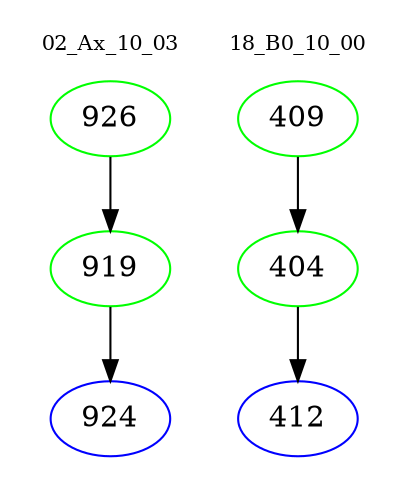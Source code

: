 digraph{
subgraph cluster_0 {
color = white
label = "02_Ax_10_03";
fontsize=10;
T0_926 [label="926", color="green"]
T0_926 -> T0_919 [color="black"]
T0_919 [label="919", color="green"]
T0_919 -> T0_924 [color="black"]
T0_924 [label="924", color="blue"]
}
subgraph cluster_1 {
color = white
label = "18_B0_10_00";
fontsize=10;
T1_409 [label="409", color="green"]
T1_409 -> T1_404 [color="black"]
T1_404 [label="404", color="green"]
T1_404 -> T1_412 [color="black"]
T1_412 [label="412", color="blue"]
}
}

